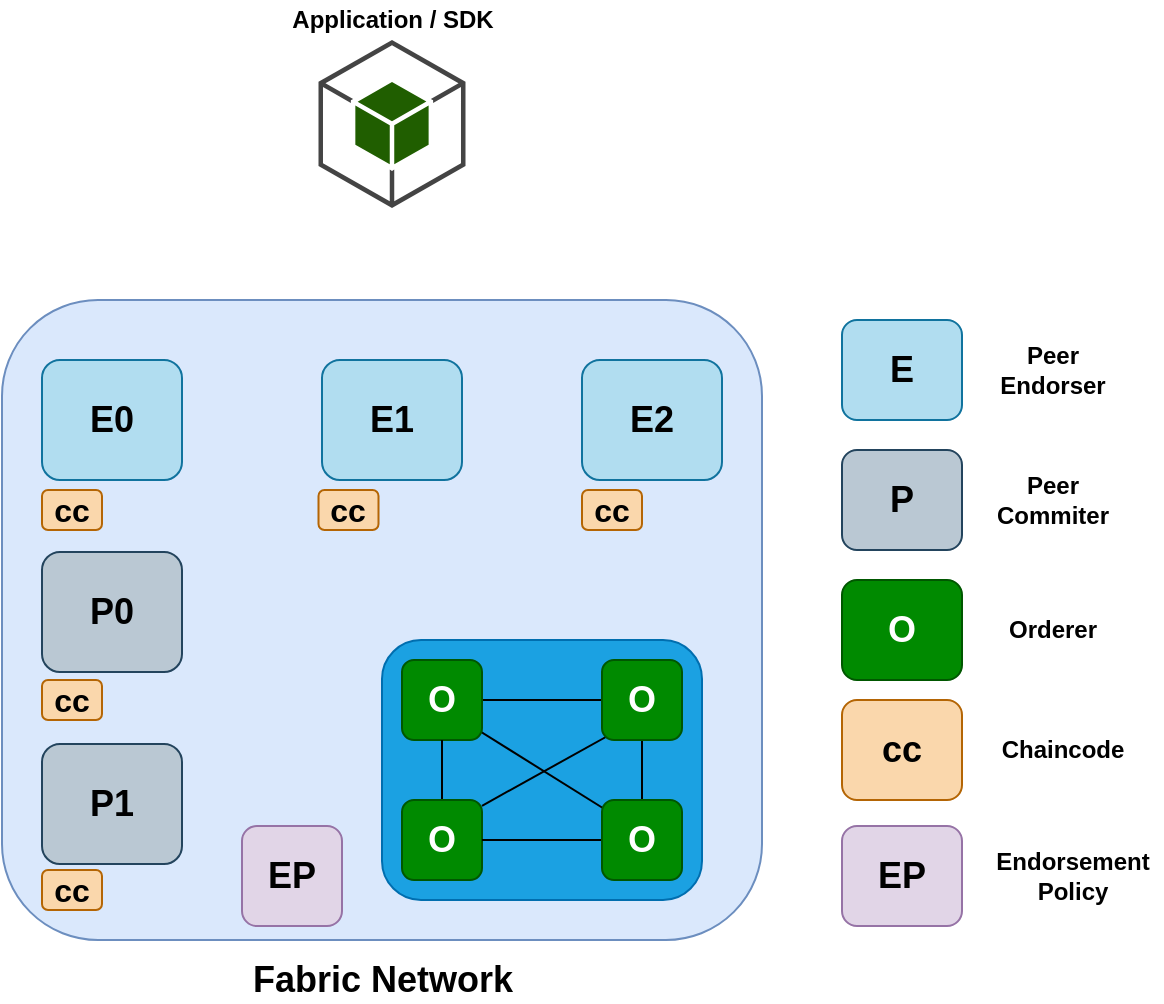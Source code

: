 <mxfile version="12.7.0" type="github">
  <diagram id="8aQXJ93qoCxyrmPHfEDO" name="Page-1">
    <mxGraphModel dx="786" dy="440" grid="1" gridSize="10" guides="1" tooltips="1" connect="1" arrows="1" fold="1" page="1" pageScale="1" pageWidth="827" pageHeight="1169" math="0" shadow="0">
      <root>
        <mxCell id="0"/>
        <mxCell id="1" parent="0"/>
        <mxCell id="5Dk1n0JzbFBlm4KnKVOn-9" style="edgeStyle=orthogonalEdgeStyle;rounded=0;orthogonalLoop=1;jettySize=auto;html=1;" parent="1" edge="1">
          <mxGeometry relative="1" as="geometry">
            <mxPoint x="550" y="400" as="sourcePoint"/>
          </mxGeometry>
        </mxCell>
        <mxCell id="5Dk1n0JzbFBlm4KnKVOn-10" style="edgeStyle=orthogonalEdgeStyle;rounded=0;orthogonalLoop=1;jettySize=auto;html=1;" parent="1" edge="1">
          <mxGeometry relative="1" as="geometry">
            <mxPoint x="550" y="470" as="sourcePoint"/>
          </mxGeometry>
        </mxCell>
        <mxCell id="5Dk1n0JzbFBlm4KnKVOn-12" style="edgeStyle=orthogonalEdgeStyle;rounded=0;orthogonalLoop=1;jettySize=auto;html=1;entryX=0.5;entryY=1;entryDx=0;entryDy=0;" parent="1" edge="1">
          <mxGeometry relative="1" as="geometry">
            <mxPoint x="530" y="420" as="targetPoint"/>
          </mxGeometry>
        </mxCell>
        <mxCell id="5Dk1n0JzbFBlm4KnKVOn-11" style="edgeStyle=orthogonalEdgeStyle;rounded=0;orthogonalLoop=1;jettySize=auto;html=1;entryX=0.5;entryY=1;entryDx=0;entryDy=0;" parent="1" edge="1">
          <mxGeometry relative="1" as="geometry">
            <mxPoint x="630" y="420" as="targetPoint"/>
          </mxGeometry>
        </mxCell>
        <mxCell id="yQ2W42olNtdtz4TTbdoB-5" value="" style="outlineConnect=0;dashed=0;verticalLabelPosition=bottom;verticalAlign=top;align=center;html=1;shape=mxgraph.aws3.android;fillColor=#205E00;gradientColor=none;" parent="1" vertex="1">
          <mxGeometry x="198.25" y="80" width="73.5" height="84" as="geometry"/>
        </mxCell>
        <mxCell id="yQ2W42olNtdtz4TTbdoB-6" value="" style="shape=image;html=1;verticalAlign=top;verticalLabelPosition=bottom;labelBackgroundColor=#ffffff;imageAspect=0;aspect=fixed;image=https://cdn1.iconfinder.com/data/icons/IconsLandVistaPeopleIconsDemo/128/Client_Male_Dark.png" parent="1" vertex="1">
          <mxGeometry x="338" y="81" width="82" height="82" as="geometry"/>
        </mxCell>
        <mxCell id="yQ2W42olNtdtz4TTbdoB-7" value="" style="shape=image;html=1;verticalAlign=top;verticalLabelPosition=bottom;labelBackgroundColor=#ffffff;imageAspect=0;aspect=fixed;image=https://cdn1.iconfinder.com/data/icons/IconsLandVistaPeopleIconsDemo/128/Client_Female_Light.png" parent="1" vertex="1">
          <mxGeometry x="55" y="82" width="80" height="80" as="geometry"/>
        </mxCell>
        <mxCell id="yQ2W42olNtdtz4TTbdoB-10" value="&lt;b&gt;Application / SDK&lt;/b&gt;" style="text;html=1;align=center;verticalAlign=middle;resizable=0;points=[];autosize=1;" parent="1" vertex="1">
          <mxGeometry x="175" y="60" width="120" height="20" as="geometry"/>
        </mxCell>
        <mxCell id="yQ2W42olNtdtz4TTbdoB-33" value="" style="rounded=1;whiteSpace=wrap;html=1;fillColor=#dae8fc;strokeColor=#6c8ebf;" parent="1" vertex="1">
          <mxGeometry x="40" y="210" width="380" height="320" as="geometry"/>
        </mxCell>
        <mxCell id="yQ2W42olNtdtz4TTbdoB-34" value="" style="rounded=1;whiteSpace=wrap;html=1;fillColor=#1ba1e2;strokeColor=#006EAF;fontColor=#ffffff;" parent="1" vertex="1">
          <mxGeometry x="230" y="380" width="160" height="130" as="geometry"/>
        </mxCell>
        <mxCell id="yQ2W42olNtdtz4TTbdoB-35" value="" style="endArrow=none;html=1;" parent="1" edge="1">
          <mxGeometry width="50" height="50" relative="1" as="geometry">
            <mxPoint x="350" y="470" as="sourcePoint"/>
            <mxPoint x="270" y="420" as="targetPoint"/>
          </mxGeometry>
        </mxCell>
        <mxCell id="yQ2W42olNtdtz4TTbdoB-36" value="" style="endArrow=none;html=1;exitX=0.25;exitY=1;exitDx=0;exitDy=0;" parent="1" edge="1">
          <mxGeometry width="50" height="50" relative="1" as="geometry">
            <mxPoint x="350" y="424" as="sourcePoint"/>
            <mxPoint x="280" y="462.889" as="targetPoint"/>
          </mxGeometry>
        </mxCell>
        <mxCell id="yQ2W42olNtdtz4TTbdoB-37" style="edgeStyle=orthogonalEdgeStyle;rounded=0;orthogonalLoop=1;jettySize=auto;html=1;entryX=0;entryY=0.5;entryDx=0;entryDy=0;strokeColor=#000000;endArrow=none;endFill=0;" parent="1" source="yQ2W42olNtdtz4TTbdoB-38" target="yQ2W42olNtdtz4TTbdoB-42" edge="1">
          <mxGeometry relative="1" as="geometry"/>
        </mxCell>
        <mxCell id="yQ2W42olNtdtz4TTbdoB-38" value="&lt;b&gt;&lt;font style=&quot;font-size: 18px&quot;&gt;O&lt;/font&gt;&lt;/b&gt;" style="rounded=1;whiteSpace=wrap;html=1;fillColor=#008a00;strokeColor=#005700;fontColor=#ffffff;" parent="1" vertex="1">
          <mxGeometry x="240" y="390" width="40" height="40" as="geometry"/>
        </mxCell>
        <mxCell id="yQ2W42olNtdtz4TTbdoB-39" style="edgeStyle=orthogonalEdgeStyle;rounded=0;orthogonalLoop=1;jettySize=auto;html=1;exitX=0.5;exitY=0;exitDx=0;exitDy=0;endArrow=none;endFill=0;strokeColor=#000000;" parent="1" source="yQ2W42olNtdtz4TTbdoB-40" target="yQ2W42olNtdtz4TTbdoB-38" edge="1">
          <mxGeometry relative="1" as="geometry"/>
        </mxCell>
        <mxCell id="yQ2W42olNtdtz4TTbdoB-40" value="&lt;b&gt;&lt;font style=&quot;font-size: 18px&quot;&gt;O&lt;/font&gt;&lt;/b&gt;" style="rounded=1;whiteSpace=wrap;html=1;fillColor=#008a00;strokeColor=#005700;fontColor=#ffffff;" parent="1" vertex="1">
          <mxGeometry x="240" y="460" width="40" height="40" as="geometry"/>
        </mxCell>
        <mxCell id="yQ2W42olNtdtz4TTbdoB-41" style="edgeStyle=orthogonalEdgeStyle;rounded=0;orthogonalLoop=1;jettySize=auto;html=1;exitX=0.5;exitY=1;exitDx=0;exitDy=0;endArrow=none;endFill=0;strokeColor=#000000;" parent="1" source="yQ2W42olNtdtz4TTbdoB-42" target="yQ2W42olNtdtz4TTbdoB-44" edge="1">
          <mxGeometry relative="1" as="geometry"/>
        </mxCell>
        <mxCell id="yQ2W42olNtdtz4TTbdoB-42" value="&lt;b&gt;&lt;font style=&quot;font-size: 18px&quot;&gt;O&lt;/font&gt;&lt;/b&gt;" style="rounded=1;whiteSpace=wrap;html=1;fillColor=#008a00;strokeColor=#005700;fontColor=#ffffff;" parent="1" vertex="1">
          <mxGeometry x="340" y="390" width="40" height="40" as="geometry"/>
        </mxCell>
        <mxCell id="yQ2W42olNtdtz4TTbdoB-43" style="edgeStyle=orthogonalEdgeStyle;rounded=0;orthogonalLoop=1;jettySize=auto;html=1;exitX=0;exitY=0.5;exitDx=0;exitDy=0;endArrow=none;endFill=0;strokeColor=#000000;" parent="1" source="yQ2W42olNtdtz4TTbdoB-44" target="yQ2W42olNtdtz4TTbdoB-40" edge="1">
          <mxGeometry relative="1" as="geometry"/>
        </mxCell>
        <mxCell id="yQ2W42olNtdtz4TTbdoB-44" value="&lt;b&gt;&lt;font style=&quot;font-size: 18px&quot;&gt;O&lt;/font&gt;&lt;/b&gt;" style="rounded=1;whiteSpace=wrap;html=1;fillColor=#008a00;strokeColor=#005700;fontColor=#ffffff;" parent="1" vertex="1">
          <mxGeometry x="340" y="460" width="40" height="40" as="geometry"/>
        </mxCell>
        <mxCell id="yQ2W42olNtdtz4TTbdoB-45" value="&lt;b&gt;&lt;font style=&quot;font-size: 18px&quot;&gt;E0&lt;/font&gt;&lt;/b&gt;" style="rounded=1;whiteSpace=wrap;html=1;fillColor=#b1ddf0;strokeColor=#10739e;" parent="1" vertex="1">
          <mxGeometry x="60" y="240" width="70" height="60" as="geometry"/>
        </mxCell>
        <mxCell id="yQ2W42olNtdtz4TTbdoB-46" value="&lt;font size=&quot;1&quot;&gt;&lt;b style=&quot;font-size: 18px&quot;&gt;E1&lt;/b&gt;&lt;/font&gt;" style="rounded=1;whiteSpace=wrap;html=1;fillColor=#b1ddf0;strokeColor=#10739e;" parent="1" vertex="1">
          <mxGeometry x="200" y="240" width="70" height="60" as="geometry"/>
        </mxCell>
        <mxCell id="yQ2W42olNtdtz4TTbdoB-47" value="&lt;b&gt;&lt;font style=&quot;font-size: 18px&quot;&gt;E2&lt;/font&gt;&lt;/b&gt;" style="rounded=1;whiteSpace=wrap;html=1;fillColor=#b1ddf0;strokeColor=#10739e;" parent="1" vertex="1">
          <mxGeometry x="330" y="240" width="70" height="60" as="geometry"/>
        </mxCell>
        <mxCell id="yQ2W42olNtdtz4TTbdoB-48" value="" style="shape=image;html=1;verticalAlign=top;verticalLabelPosition=bottom;labelBackgroundColor=#ffffff;imageAspect=0;aspect=fixed;image=https://cdn2.iconfinder.com/data/icons/ledicons/link.png" parent="1" vertex="1">
          <mxGeometry x="94" y="292" width="36" height="36" as="geometry"/>
        </mxCell>
        <mxCell id="yQ2W42olNtdtz4TTbdoB-49" value="" style="shape=image;html=1;verticalAlign=top;verticalLabelPosition=bottom;labelBackgroundColor=#ffffff;imageAspect=0;aspect=fixed;image=https://cdn2.iconfinder.com/data/icons/ledicons/link.png" parent="1" vertex="1">
          <mxGeometry x="234" y="292" width="36" height="36" as="geometry"/>
        </mxCell>
        <mxCell id="yQ2W42olNtdtz4TTbdoB-50" value="" style="shape=image;html=1;verticalAlign=top;verticalLabelPosition=bottom;labelBackgroundColor=#ffffff;imageAspect=0;aspect=fixed;image=https://cdn2.iconfinder.com/data/icons/ledicons/link.png" parent="1" vertex="1">
          <mxGeometry x="364" y="292" width="36" height="36" as="geometry"/>
        </mxCell>
        <mxCell id="yQ2W42olNtdtz4TTbdoB-51" value="&lt;b&gt;&lt;font style=&quot;font-size: 18px&quot;&gt;P0&lt;/font&gt;&lt;/b&gt;" style="rounded=1;whiteSpace=wrap;html=1;fillColor=#bac8d3;strokeColor=#23445d;" parent="1" vertex="1">
          <mxGeometry x="60" y="336" width="70" height="60" as="geometry"/>
        </mxCell>
        <mxCell id="yQ2W42olNtdtz4TTbdoB-52" value="&lt;b&gt;&lt;font style=&quot;font-size: 18px&quot;&gt;P1&lt;/font&gt;&lt;/b&gt;" style="rounded=1;whiteSpace=wrap;html=1;fillColor=#bac8d3;strokeColor=#23445d;" parent="1" vertex="1">
          <mxGeometry x="60" y="432" width="70" height="60" as="geometry"/>
        </mxCell>
        <mxCell id="yQ2W42olNtdtz4TTbdoB-53" value="" style="shape=image;html=1;verticalAlign=top;verticalLabelPosition=bottom;labelBackgroundColor=#ffffff;imageAspect=0;aspect=fixed;image=https://cdn2.iconfinder.com/data/icons/ledicons/link.png" parent="1" vertex="1">
          <mxGeometry x="94" y="390" width="36" height="36" as="geometry"/>
        </mxCell>
        <mxCell id="yQ2W42olNtdtz4TTbdoB-54" value="" style="shape=image;html=1;verticalAlign=top;verticalLabelPosition=bottom;labelBackgroundColor=#ffffff;imageAspect=0;aspect=fixed;image=https://cdn2.iconfinder.com/data/icons/ledicons/link.png" parent="1" vertex="1">
          <mxGeometry x="94" y="486" width="36" height="36" as="geometry"/>
        </mxCell>
        <mxCell id="yQ2W42olNtdtz4TTbdoB-55" value="&lt;b&gt;&lt;font style=&quot;font-size: 18px&quot;&gt;Fabric Network&lt;/font&gt;&lt;/b&gt;" style="text;html=1;align=center;verticalAlign=middle;resizable=0;points=[];autosize=1;" parent="1" vertex="1">
          <mxGeometry x="155" y="540" width="150" height="20" as="geometry"/>
        </mxCell>
        <mxCell id="yQ2W42olNtdtz4TTbdoB-56" value="&lt;b&gt;&lt;font style=&quot;font-size: 18px&quot;&gt;E&lt;/font&gt;&lt;/b&gt;" style="rounded=1;whiteSpace=wrap;html=1;fillColor=#b1ddf0;strokeColor=#10739e;" parent="1" vertex="1">
          <mxGeometry x="460" y="220" width="60" height="50" as="geometry"/>
        </mxCell>
        <mxCell id="yQ2W42olNtdtz4TTbdoB-57" value="&lt;b&gt;&lt;font style=&quot;font-size: 18px&quot;&gt;P&lt;/font&gt;&lt;/b&gt;" style="rounded=1;whiteSpace=wrap;html=1;fillColor=#bac8d3;strokeColor=#23445d;" parent="1" vertex="1">
          <mxGeometry x="460" y="285" width="60" height="50" as="geometry"/>
        </mxCell>
        <mxCell id="yQ2W42olNtdtz4TTbdoB-58" value="&lt;b&gt;&lt;font style=&quot;font-size: 18px&quot;&gt;O&lt;/font&gt;&lt;/b&gt;" style="rounded=1;whiteSpace=wrap;html=1;fillColor=#008a00;strokeColor=#005700;fontColor=#ffffff;" parent="1" vertex="1">
          <mxGeometry x="460" y="350" width="60" height="50" as="geometry"/>
        </mxCell>
        <mxCell id="yQ2W42olNtdtz4TTbdoB-59" value="&lt;b&gt;Peer &lt;br&gt;Endorser&lt;/b&gt;" style="text;html=1;align=center;verticalAlign=middle;resizable=0;points=[];autosize=1;" parent="1" vertex="1">
          <mxGeometry x="530" y="230" width="70" height="30" as="geometry"/>
        </mxCell>
        <mxCell id="yQ2W42olNtdtz4TTbdoB-60" value="&lt;b&gt;Peer&lt;br&gt;Commiter&lt;/b&gt;" style="text;html=1;align=center;verticalAlign=middle;resizable=0;points=[];autosize=1;" parent="1" vertex="1">
          <mxGeometry x="530" y="295" width="70" height="30" as="geometry"/>
        </mxCell>
        <mxCell id="yQ2W42olNtdtz4TTbdoB-61" value="&lt;b&gt;Orderer&lt;/b&gt;" style="text;html=1;align=center;verticalAlign=middle;resizable=0;points=[];autosize=1;" parent="1" vertex="1">
          <mxGeometry x="535" y="365" width="60" height="20" as="geometry"/>
        </mxCell>
        <mxCell id="yQ2W42olNtdtz4TTbdoB-62" value="&lt;b&gt;&lt;font style=&quot;font-size: 16px&quot;&gt;cc&lt;/font&gt;&lt;/b&gt;" style="rounded=1;whiteSpace=wrap;html=1;fillColor=#fad7ac;strokeColor=#b46504;" parent="1" vertex="1">
          <mxGeometry x="60" y="305" width="30" height="20" as="geometry"/>
        </mxCell>
        <mxCell id="yQ2W42olNtdtz4TTbdoB-63" value="&lt;b&gt;&lt;font style=&quot;font-size: 16px&quot;&gt;cc&lt;/font&gt;&lt;/b&gt;" style="rounded=1;whiteSpace=wrap;html=1;fillColor=#fad7ac;strokeColor=#b46504;" parent="1" vertex="1">
          <mxGeometry x="198.25" y="305" width="30" height="20" as="geometry"/>
        </mxCell>
        <mxCell id="yQ2W42olNtdtz4TTbdoB-64" value="&lt;b&gt;&lt;font style=&quot;font-size: 16px&quot;&gt;cc&lt;/font&gt;&lt;/b&gt;" style="rounded=1;whiteSpace=wrap;html=1;fillColor=#fad7ac;strokeColor=#b46504;" parent="1" vertex="1">
          <mxGeometry x="330" y="305" width="30" height="20" as="geometry"/>
        </mxCell>
        <mxCell id="yQ2W42olNtdtz4TTbdoB-65" value="&lt;b&gt;&lt;font style=&quot;font-size: 16px&quot;&gt;cc&lt;/font&gt;&lt;/b&gt;" style="rounded=1;whiteSpace=wrap;html=1;fillColor=#fad7ac;strokeColor=#b46504;" parent="1" vertex="1">
          <mxGeometry x="60" y="400" width="30" height="20" as="geometry"/>
        </mxCell>
        <mxCell id="yQ2W42olNtdtz4TTbdoB-66" value="&lt;b&gt;&lt;font style=&quot;font-size: 16px&quot;&gt;cc&lt;/font&gt;&lt;/b&gt;" style="rounded=1;whiteSpace=wrap;html=1;fillColor=#fad7ac;strokeColor=#b46504;" parent="1" vertex="1">
          <mxGeometry x="60" y="495" width="30" height="20" as="geometry"/>
        </mxCell>
        <mxCell id="yQ2W42olNtdtz4TTbdoB-67" value="&lt;b&gt;&lt;font style=&quot;font-size: 18px&quot;&gt;cc&lt;/font&gt;&lt;/b&gt;" style="rounded=1;whiteSpace=wrap;html=1;fillColor=#fad7ac;strokeColor=#b46504;" parent="1" vertex="1">
          <mxGeometry x="460" y="410" width="60" height="50" as="geometry"/>
        </mxCell>
        <mxCell id="yQ2W42olNtdtz4TTbdoB-68" value="&lt;b&gt;Chaincode&lt;br&gt;&lt;/b&gt;" style="text;html=1;align=center;verticalAlign=middle;resizable=0;points=[];autosize=1;" parent="1" vertex="1">
          <mxGeometry x="530" y="425" width="80" height="20" as="geometry"/>
        </mxCell>
        <mxCell id="yQ2W42olNtdtz4TTbdoB-69" value="&lt;b&gt;&lt;font style=&quot;font-size: 18px&quot;&gt;EP&lt;/font&gt;&lt;/b&gt;" style="rounded=1;whiteSpace=wrap;html=1;fillColor=#e1d5e7;strokeColor=#9673a6;" parent="1" vertex="1">
          <mxGeometry x="160" y="473" width="50" height="50" as="geometry"/>
        </mxCell>
        <mxCell id="yQ2W42olNtdtz4TTbdoB-70" value="&lt;b&gt;&lt;font style=&quot;font-size: 18px&quot;&gt;EP&lt;/font&gt;&lt;/b&gt;" style="rounded=1;whiteSpace=wrap;html=1;fillColor=#e1d5e7;strokeColor=#9673a6;" parent="1" vertex="1">
          <mxGeometry x="460" y="473" width="60" height="50" as="geometry"/>
        </mxCell>
        <mxCell id="yQ2W42olNtdtz4TTbdoB-71" value="&lt;b&gt;Endorsement&lt;br&gt;Policy&lt;br&gt;&lt;/b&gt;" style="text;html=1;align=center;verticalAlign=middle;resizable=0;points=[];autosize=1;" parent="1" vertex="1">
          <mxGeometry x="530" y="483" width="90" height="30" as="geometry"/>
        </mxCell>
        <mxCell id="Lqs_fph9wfWP0Yw6kcru-20" value="" style="shape=image;html=1;verticalAlign=top;verticalLabelPosition=bottom;labelBackgroundColor=#ffffff;imageAspect=0;aspect=fixed;image=https://cdn2.iconfinder.com/data/icons/basicset/warning_64.png" vertex="1" parent="1">
          <mxGeometry x="83" y="210" width="24" height="24" as="geometry"/>
        </mxCell>
        <mxCell id="Lqs_fph9wfWP0Yw6kcru-21" value="" style="shape=image;html=1;verticalAlign=top;verticalLabelPosition=bottom;labelBackgroundColor=#ffffff;imageAspect=0;aspect=fixed;image=https://cdn2.iconfinder.com/data/icons/basicset/warning_64.png" vertex="1" parent="1">
          <mxGeometry x="223" y="210" width="24" height="24" as="geometry"/>
        </mxCell>
        <mxCell id="Lqs_fph9wfWP0Yw6kcru-22" value="" style="shape=image;html=1;verticalAlign=top;verticalLabelPosition=bottom;labelBackgroundColor=#ffffff;imageAspect=0;aspect=fixed;image=https://cdn2.iconfinder.com/data/icons/basicset/warning_64.png" vertex="1" parent="1">
          <mxGeometry x="353" y="210" width="24" height="24" as="geometry"/>
        </mxCell>
        <mxCell id="Lqs_fph9wfWP0Yw6kcru-23" value="" style="shape=image;html=1;verticalAlign=top;verticalLabelPosition=bottom;labelBackgroundColor=#ffffff;imageAspect=0;aspect=fixed;image=https://cdn2.iconfinder.com/data/icons/basicset/warning_64.png" vertex="1" parent="1">
          <mxGeometry x="136" y="354" width="24" height="24" as="geometry"/>
        </mxCell>
        <mxCell id="Lqs_fph9wfWP0Yw6kcru-24" value="" style="shape=image;html=1;verticalAlign=top;verticalLabelPosition=bottom;labelBackgroundColor=#ffffff;imageAspect=0;aspect=fixed;image=https://cdn2.iconfinder.com/data/icons/basicset/warning_64.png" vertex="1" parent="1">
          <mxGeometry x="136" y="450" width="24" height="24" as="geometry"/>
        </mxCell>
        <mxCell id="Lqs_fph9wfWP0Yw6kcru-25" value="" style="shape=image;html=1;verticalAlign=top;verticalLabelPosition=bottom;labelBackgroundColor=#ffffff;imageAspect=0;aspect=fixed;image=https://cdn2.iconfinder.com/data/icons/basicset/warning_64.png" vertex="1" parent="1">
          <mxGeometry x="223" y="170" width="24" height="24" as="geometry"/>
        </mxCell>
      </root>
    </mxGraphModel>
  </diagram>
</mxfile>
